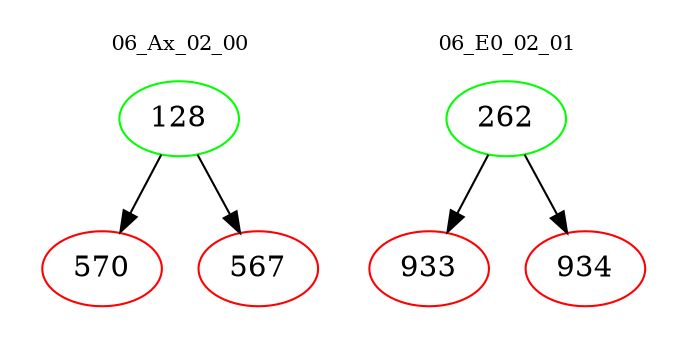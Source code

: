 digraph{
subgraph cluster_0 {
color = white
label = "06_Ax_02_00";
fontsize=10;
T0_128 [label="128", color="green"]
T0_128 -> T0_570 [color="black"]
T0_570 [label="570", color="red"]
T0_128 -> T0_567 [color="black"]
T0_567 [label="567", color="red"]
}
subgraph cluster_1 {
color = white
label = "06_E0_02_01";
fontsize=10;
T1_262 [label="262", color="green"]
T1_262 -> T1_933 [color="black"]
T1_933 [label="933", color="red"]
T1_262 -> T1_934 [color="black"]
T1_934 [label="934", color="red"]
}
}
